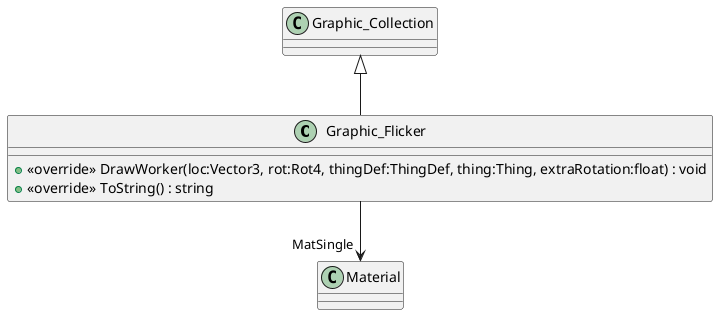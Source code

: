 @startuml
class Graphic_Flicker {
    + <<override>> DrawWorker(loc:Vector3, rot:Rot4, thingDef:ThingDef, thing:Thing, extraRotation:float) : void
    + <<override>> ToString() : string
}
Graphic_Collection <|-- Graphic_Flicker
Graphic_Flicker --> "MatSingle" Material
@enduml
